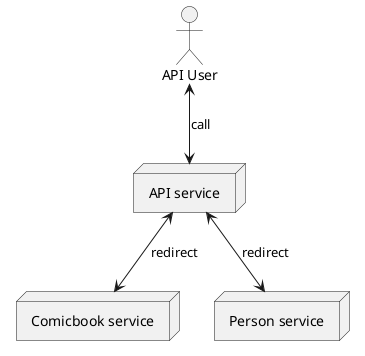 @startuml

actor "API User" as API_USER

node "API service" as API
node "Comicbook service" as COMICBOOK
node "Person service" as PERSON

API_USER <--> API : call
API <--> COMICBOOK : redirect
API <--> PERSON : redirect

@enduml
